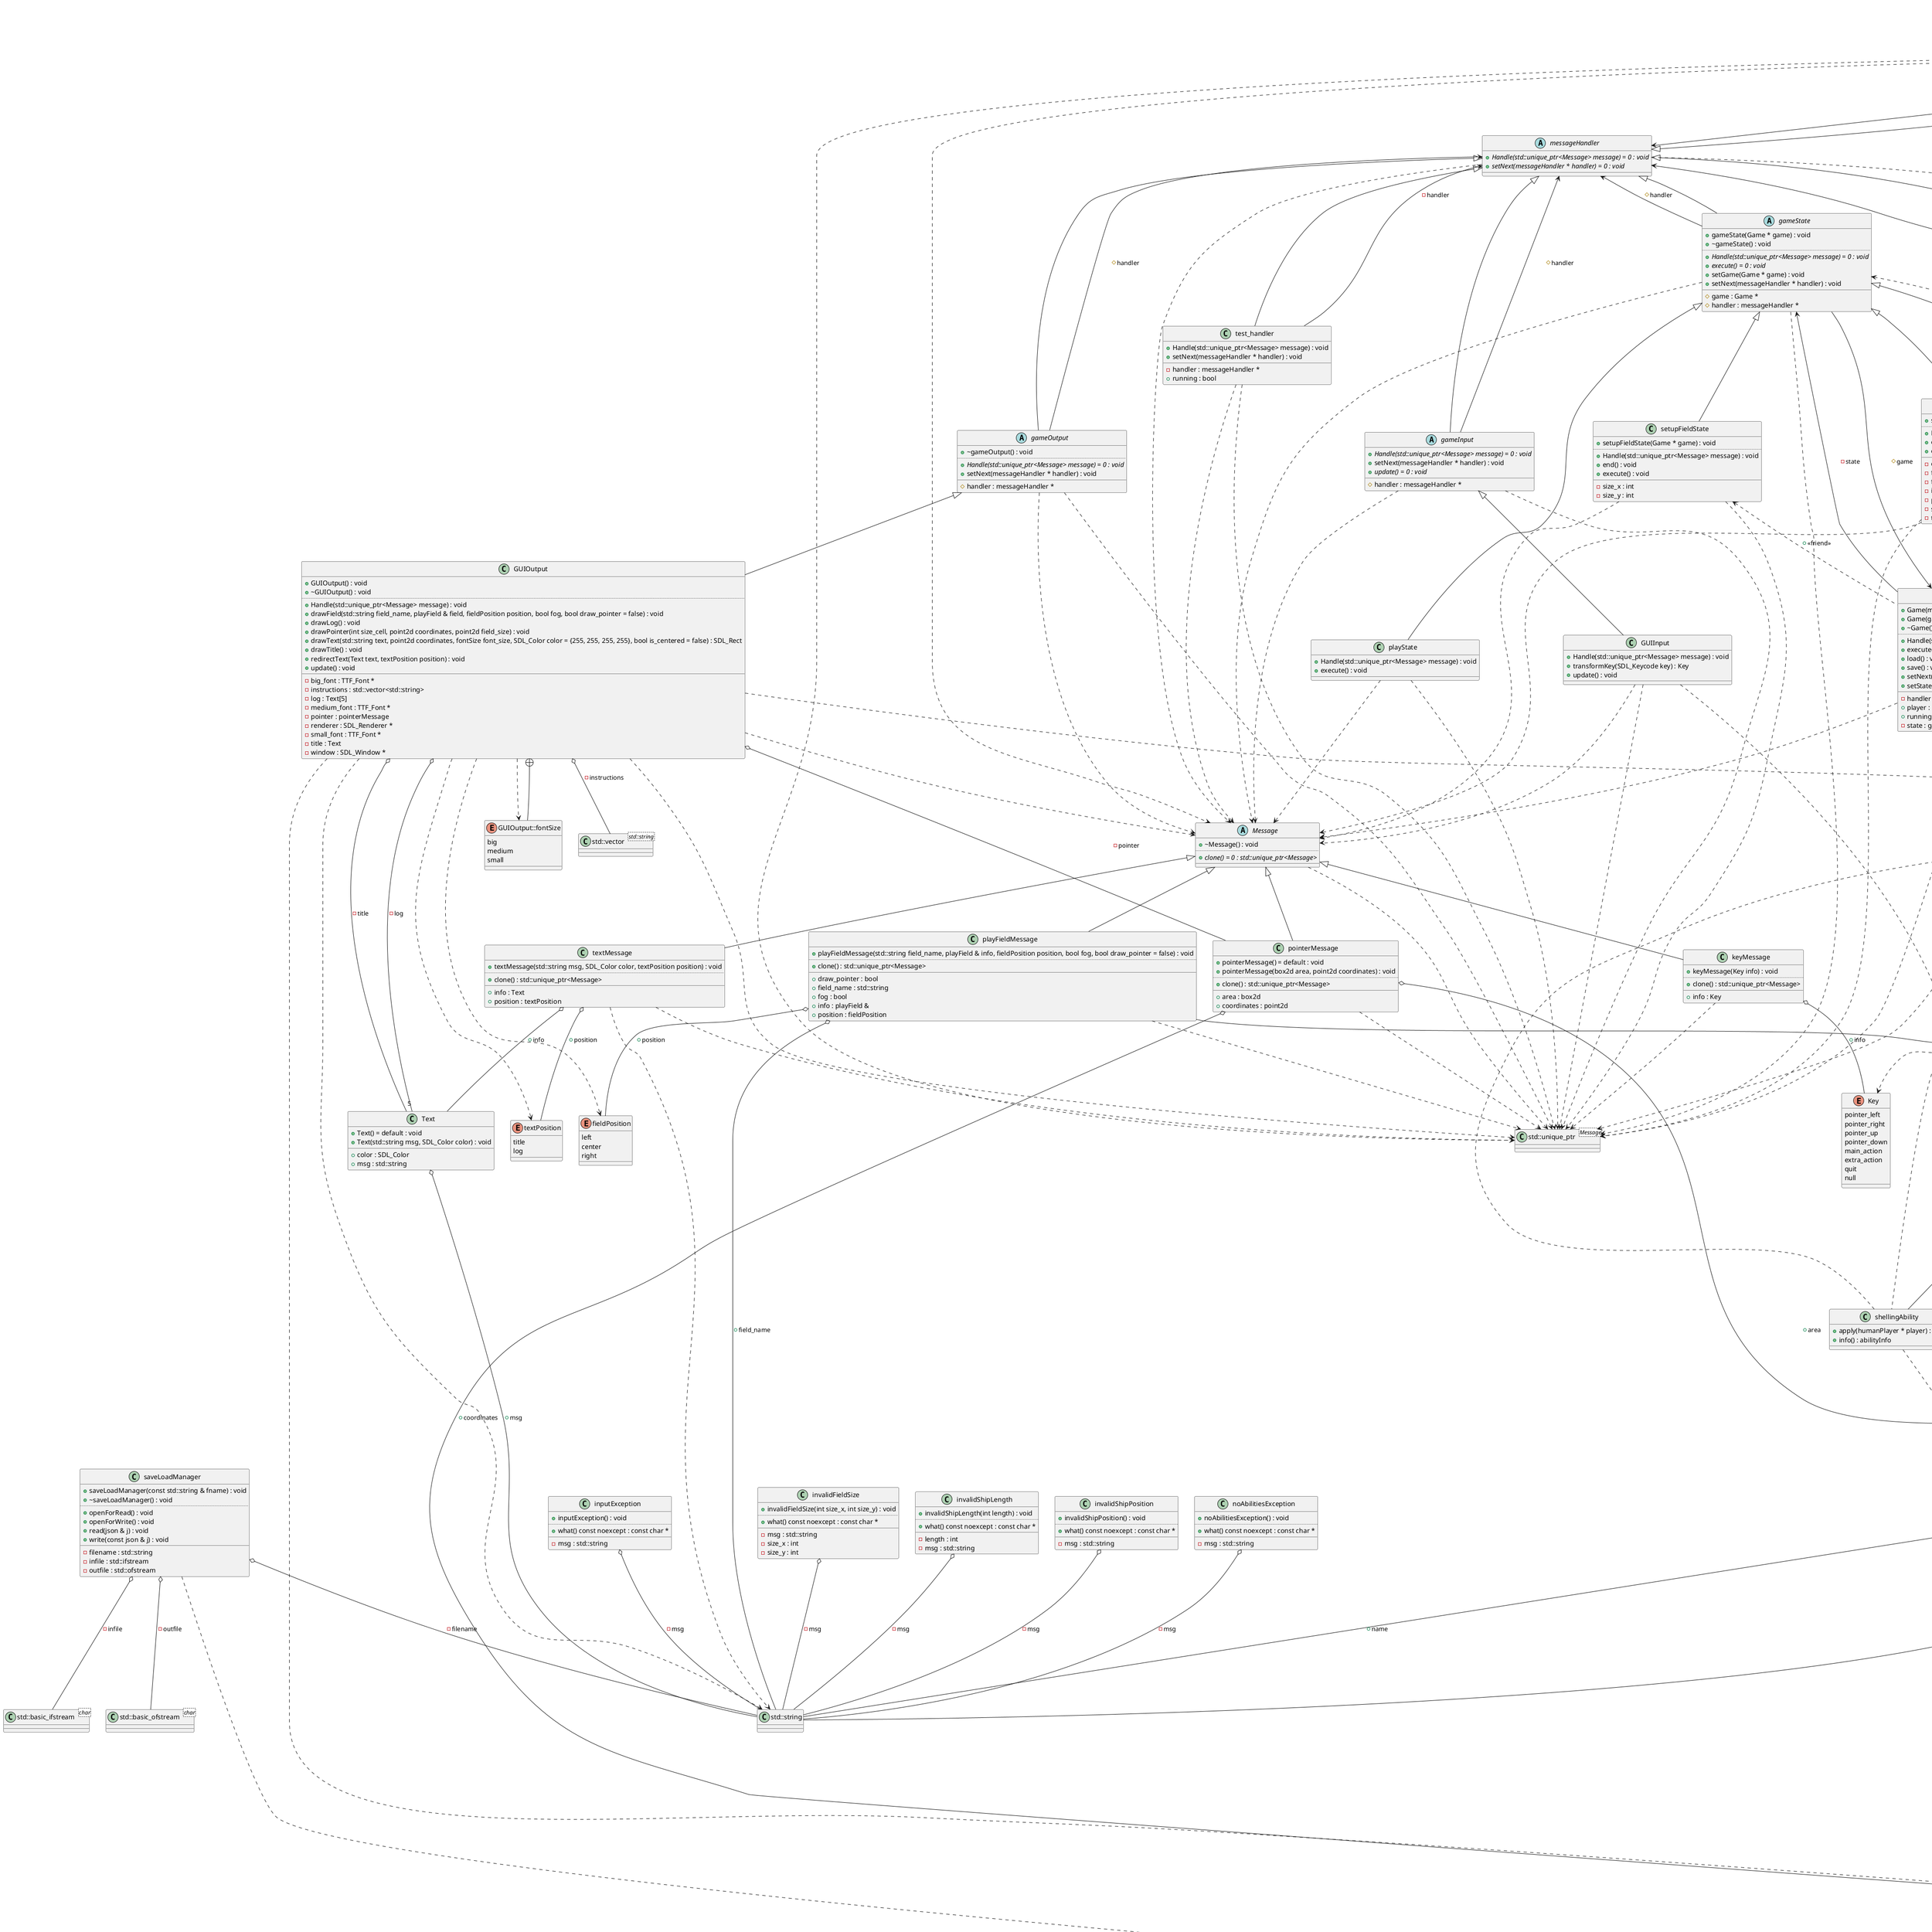 @startuml
class "std::pair<int,int>" as C_0006524010458157121833
class C_0006524010458157121833 {
__
}
class "std::string" as C_0001275076681856179721
class C_0001275076681856179721 {
__
}
class "std::shared_ptr<Ship::Segment>" as C_0011898429847568957638
class C_0011898429847568957638 {
__
}
class "std::vector<std::shared_ptr<Ship::Segment>>" as C_0005137471544809756671
class C_0005137471544809756671 {
__
}
class "std::shared_ptr<Ship>" as C_0011971345971339369468
class C_0011971345971339369468 {
__
}
class "std::vector<std::shared_ptr<Ship>>" as C_0011309305146689019070
class C_0011309305146689019070 {
__
}
class "std::vector<playField::Cell>" as C_0013708649365368278982
class C_0013708649365368278982 {
__
}
class "std::vector<std::vector<playField::Cell>>" as C_0015470587853006496964
class C_0015470587853006496964 {
__
}
class "std::unique_ptr<Message>" as C_0006641712298259338616
class C_0006641712298259338616 {
__
}
class "std::vector<std::string>" as C_0001347152004389415025
class C_0001347152004389415025 {
__
}
class "std::shared_ptr<IAbility>" as C_0017293865924678141607
class C_0017293865924678141607 {
__
}
class "std::queue<std::shared_ptr<IAbility>>" as C_0000927818017758117099
class C_0000927818017758117099 {
__
}
class "std::basic_ifstream<char>" as C_0013346845937494941633
class C_0013346845937494941633 {
__
}
class "std::basic_ofstream<char>" as C_0004276277466396066764
class C_0004276277466396066764 {
__
}
class "nlohmann::basic_json" as C_0008843406913308057517
class C_0008843406913308057517 {
__
}
class "point2d" as C_0008811565138490693412
class C_0008811565138490693412 {
+point2d() : void
+point2d(int x, int y) : void
+point2d(std::pair<int,int> coordinates) : void
+point2d(const point2d & point) : void
+point2d(const json & data) : void
..
+operator=(const point2d & point) : point2d &
+operator=(point2d && point) : point2d &
..
+operator*(int k) const : point2d
+operator+(point2d v) const : point2d
+operator+=(point2d v) : void
+operator-(point2d v) const : point2d
+operator-=(point2d v) : void
+operator/(int det) const : point2d
..
+toJson() : json
__
+x : int
+y : int
}
class "box2d" as C_0003276583972331131429
class C_0003276583972331131429 {
+box2d() : void
+box2d(point2d min_point, point2d max_point) : void
+box2d(const box2d & box) : void
+box2d(box2d && box) : void
+box2d(const json & data) : void
..
+operator=(const box2d & box) : box2d &
+operator=(box2d && box) : box2d &
..
+contains(point2d point) const : bool
+contains(box2d box) const : bool
+intersects(box2d box) const : bool
+toJson() : json
__
+max_point : point2d
+min_point : point2d
}
class "objectOutOfBounds" as C_0016288775769628282457
class C_0016288775769628282457 {
+objectOutOfBounds(point2d coordinates) : void
..
+what() const noexcept : const char *
__
-coordinates : point2d
-msg : std::string
}
class "invalidFieldSize" as C_0006266520075800295074
class C_0006266520075800295074 {
+invalidFieldSize(int size_x, int size_y) : void
..
+what() const noexcept : const char *
__
-msg : std::string
-size_x : int
-size_y : int
}
class "invalidShipLength" as C_0011842997067663358767
class C_0011842997067663358767 {
+invalidShipLength(int length) : void
..
+what() const noexcept : const char *
__
-length : int
-msg : std::string
}
class "invalidShipPosition" as C_0002711233589939379544
class C_0002711233589939379544 {
+invalidShipPosition() : void
..
+what() const noexcept : const char *
__
-msg : std::string
}
class "noAbilitiesException" as C_0011430010922026392300
class C_0011430010922026392300 {
+noAbilitiesException() : void
..
+what() const noexcept : const char *
__
-msg : std::string
}
class "inputException" as C_0014977310728180813786
class C_0014977310728180813786 {
+inputException() : void
..
+what() const noexcept : const char *
__
-msg : std::string
}
class "Ship" as C_0014529657433315016423
class C_0014529657433315016423 {
+Ship() = default : void
+Ship(int length, point2d coordinates, bool is_vertical) : void
+Ship(const Ship & ship) : void
+Ship(const json & data) : void
..
+operator=(const Ship & ship) : Ship &
+operator=(Ship && ship) : Ship &
..
+IsVertical() const : bool
+getArea() const : box2d
+getLen() const : int
+getSegments() : std::vector<std::shared_ptr<Segment>> &
+isDestroyed() : bool
+toJson() : json
__
-area : box2d
-is_vertical : bool
-length : int
-segments : std::vector<std::shared_ptr<Segment>>
}
class "Ship::Segment" as C_0000674658759292391449
class C_0000674658759292391449 {
+Attack() : void
+Segment() : void
+Segment(segmentState state) : void
__
+state : segmentState
}
enum "Ship::Segment::segmentState" as C_0002525743222311119146
enum C_0002525743222311119146 {
normal
damaged
destroyed
}
class "shipManager" as C_0009950070490733851683
class C_0009950070490733851683 {
+shipManager() = default : void
+shipManager(const shipManager & ship_manager) : void
+shipManager(const json & data) : void
..
+operator=(const shipManager & ship_manager) : shipManager &
..
+addShip(std::shared_ptr<Ship> ship) : void
+allShipsDestroyed() : bool
+checkDestroyedShips() : bool
+getLen() const : int
+shipIntersection(box2d ship_area) : bool
+toJson() : json
__
-destroyed_ships : int
-ships : std::vector<std::shared_ptr<Ship>>
}
class "playField" as C_0002718641478943956868
class C_0002718641478943956868 {
+playField() = default : void
+playField(int size_x, int size_y) : void
+playField(point2d size) : void
+playField(const json & data) : void
+playField(const playField & play_field) : void
+playField(playField && play_field) noexcept : void
..
+operator=(const playField & play_field) : playField &
+operator=(playField && play_field) noexcept : playField &
..
+Attack(point2d coordinates, bool sneak) : void
+getArea() const : box2d
+getCell(int x, int y) : Cell
+placeShip(std::shared_ptr<Ship> ship, shipManager & ship_manager) : void
+toJson() : json
__
-area : box2d
-field : std::vector<std::vector<Cell>>
}
class "playField::Cell" as C_0012382187627966550024
class C_0012382187627966550024 {
+Attack(bool change_state) : void
+Cell() : void
+toJsoin() : void
__
+segment : std::shared_ptr<Ship::Segment>
+state : cellState
}
enum "playField::Cell::cellState" as C_0001015552162007637433
enum C_0001015552162007637433 {
unknown
empty
ship
}
class "inputManager" as C_0005702333270269120294
class C_0005702333270269120294 {
__
}
abstract "Message" as C_0014824791405600746196
abstract C_0014824791405600746196 {
+~Message() : void
..
{abstract} +clone() = 0 : std::unique_ptr<Message>
__
}
abstract "messageHandler" as C_0002868671723931243272
abstract C_0002868671723931243272 {
{abstract} +Handle(std::unique_ptr<Message> message) = 0 : void
{abstract} +setNext(messageHandler * handler) = 0 : void
__
}
enum "Key" as C_0011885248113263802190
enum C_0011885248113263802190 {
pointer_left
pointer_right
pointer_up
pointer_down
main_action
extra_action
quit
null
}
class "keyMessage" as C_0005309857014136436063
class C_0005309857014136436063 {
+keyMessage(Key info) : void
..
+clone() : std::unique_ptr<Message>
__
+info : Key
}
abstract "gameInput" as C_0003780766583051510361
abstract C_0003780766583051510361 {
{abstract} +Handle(std::unique_ptr<Message> message) = 0 : void
+setNext(messageHandler * handler) : void
{abstract} +update() = 0 : void
__
#handler : messageHandler *
}
class "GUIInput" as C_0011262253915482236085
class C_0011262253915482236085 {
+Handle(std::unique_ptr<Message> message) : void
+transformKey(SDL_Keycode key) : Key
+update() : void
__
}
enum "textPosition" as C_0004645388997010390871
enum C_0004645388997010390871 {
title
log
}
class "Text" as C_0011442704384173918124
class C_0011442704384173918124 {
+Text() = default : void
+Text(std::string msg, SDL_Color color) : void
__
+color : SDL_Color
+msg : std::string
}
class "textMessage" as C_0009406025119082287104
class C_0009406025119082287104 {
+textMessage(std::string msg, SDL_Color color, textPosition position) : void
..
+clone() : std::unique_ptr<Message>
__
+info : Text
+position : textPosition
}
enum "fieldPosition" as C_0008485816680576605435
enum C_0008485816680576605435 {
left
center
right
}
class "playFieldMessage" as C_0014967218307194513248
class C_0014967218307194513248 {
+playFieldMessage(std::string field_name, playField & info, fieldPosition position, bool fog, bool draw_pointer = false) : void
..
+clone() : std::unique_ptr<Message>
__
+draw_pointer : bool
+field_name : std::string
+fog : bool
+info : playField &
+position : fieldPosition
}
class "pointerMessage" as C_0001120067731908979986
class C_0001120067731908979986 {
+pointerMessage() = default : void
+pointerMessage(box2d area, point2d coordinates) : void
..
+clone() : std::unique_ptr<Message>
__
+area : box2d
+coordinates : point2d
}
abstract "gameOutput" as C_0015823360445898720722
abstract C_0015823360445898720722 {
+~gameOutput() : void
..
{abstract} +Handle(std::unique_ptr<Message> message) = 0 : void
+setNext(messageHandler * handler) : void
__
#handler : messageHandler *
}
class "GUIOutput" as C_0017586470103200854466
class C_0017586470103200854466 {
+GUIOutput() : void
+~GUIOutput() : void
..
+Handle(std::unique_ptr<Message> message) : void
+drawField(std::string field_name, playField & field, fieldPosition position, bool fog, bool draw_pointer = false) : void
+drawLog() : void
+drawPointer(int size_cell, point2d coordinates, point2d field_size) : void
+drawText(std::string text, point2d coordinates, fontSize font_size, SDL_Color color = {255, 255, 255, 255}, bool is_centered = false) : SDL_Rect
+drawTitle() : void
+redirectText(Text text, textPosition position) : void
+update() : void
__
-big_font : TTF_Font *
-instructions : std::vector<std::string>
-log : Text[5]
-medium_font : TTF_Font *
-pointer : pointerMessage
-renderer : SDL_Renderer *
-small_font : TTF_Font *
-title : Text
-window : SDL_Window *
}
enum "GUIOutput::fontSize" as C_0009596385689761298005
enum C_0009596385689761298005 {
big
medium
small
}
class "Player" as C_0003605716991605700936
class C_0003605716991605700936 {
+Handle(std::unique_ptr<Message> message) : void
+setField(playField field) : void
+setNext(messageHandler * handler) : void
__
-handler : messageHandler *
+opponent_play_field : playField *
+opponent_ship_manager : shipManager *
+play_field : playField
+ship_manager : shipManager
}
class "abilityInfo" as C_0003757119543468862538
class C_0003757119543468862538 {
__
+name : std::string
+need_input : bool
}
abstract "IAbility" as C_0009994077994353547300
abstract C_0009994077994353547300 {
+~IAbility() : void
..
{abstract} +apply(humanPlayer * player) = 0 : void
{abstract} +info() = 0 : abilityInfo
__
}
class "scannerAbility" as C_0016468253632855503069
class C_0016468253632855503069 {
+apply(humanPlayer * player) : void
+info() : abilityInfo
__
}
class "doubleDamageAbility" as C_0005510779157418003060
class C_0005510779157418003060 {
+apply(humanPlayer * player) : void
+info() : abilityInfo
__
}
class "shellingAbility" as C_0016160228652830484330
class C_0016160228652830484330 {
+apply(humanPlayer * player) : void
+info() : abilityInfo
__
}
class "abilitiesManager" as C_0007274270597269336837
class C_0007274270597269336837 {
+abilitiesManager() : void
..
+createRandomAbility() : void
+getAbility() : std::shared_ptr<IAbility>
__
-abilities : std::queue<std::shared_ptr<IAbility>>
}
class "humanPlayer" as C_0009155539394473639796
class C_0009155539394473639796 {
+humanPlayer() : void
..
+Attack() : void
+getOpponent(Player * player) : void
+placeShip() : void
+useAbility() : std::shared_ptr<IAbility>
__
-abilities_manager : abilitiesManager
-double_damage : bool
+pointer : point2d
}
abstract "gameState" as C_0016367574639074044496
abstract C_0016367574639074044496 {
+gameState(Game * game) : void
+~gameState() : void
..
{abstract} +Handle(std::unique_ptr<Message> message) = 0 : void
{abstract} +execute() = 0 : void
+setGame(Game * game) : void
+setNext(messageHandler * handler) : void
__
#game : Game *
#handler : messageHandler *
}
class "setupFieldState" as C_0000578552989571253838
class C_0000578552989571253838 {
+setupFieldState(Game * game) : void
..
+Handle(std::unique_ptr<Message> message) : void
+end() : void
+execute() : void
__
-size_x : int
-size_y : int
}
class "saveLoadManager" as C_0006637612974887792978
class C_0006637612974887792978 {
+saveLoadManager(const std::string & fname) : void
+~saveLoadManager() : void
..
+openForRead() : void
+openForWrite() : void
+read(json & j) : void
+write(const json & j) : void
__
-filename : std::string
-infile : std::ifstream
-outfile : std::ofstream
}
class "Game" as C_0017470460303031448044
class C_0017470460303031448044 {
+Game(messageHandler * handler) : void
+Game(gameState * state, messageHandler * handler) : void
+~Game() : void
..
+Handle(std::unique_ptr<Message> message) : void
+execute() : void
+load() : void
+save() : void
+setNext(messageHandler * handler) : void
+setState(gameState * state) : void
__
-handler : messageHandler *
+player : humanPlayer
+running : bool
-state : gameState *
}
class "test_handler" as C_0005077127034656263938
class C_0005077127034656263938 {
+Handle(std::unique_ptr<Message> message) : void
+setNext(messageHandler * handler) : void
__
-handler : messageHandler *
+running : bool
}
class "botPlayer" as C_0007035786943398805312
class C_0007035786943398805312 {
-Attack() : void
__
}
class "setupShipState" as C_0007711833425777125767
class C_0007711833425777125767 {
+setupShipState(Game * game) : void
..
+Handle(std::unique_ptr<Message> message) : void
+end() : void
+execute() : void
__
-double_decks : int
-field : playField &
-four_decks : int
-is_vertical : bool
-pointer : point2d &
-single_decks : int
-three_decks : int
}
class "playState" as C_0006481857000056373223
class C_0006481857000056373223 {
+Handle(std::unique_ptr<Message> message) : void
+execute() : void
__
}
class "abilityState" as C_0007777111560968709730
class C_0007777111560968709730 {
__
}
C_0008811565138490693412 ..> C_0006524010458157121833
C_0008811565138490693412 ..> C_0008843406913308057517
C_0003276583972331131429 ..> C_0008843406913308057517
C_0003276583972331131429 o-- C_0008811565138490693412 : +min_point
C_0003276583972331131429 o-- C_0008811565138490693412 : +max_point
C_0016288775769628282457 o-- C_0008811565138490693412 : -coordinates
C_0016288775769628282457 o-- C_0001275076681856179721 : -msg
C_0006266520075800295074 o-- C_0001275076681856179721 : -msg
C_0011842997067663358767 o-- C_0001275076681856179721 : -msg
C_0002711233589939379544 o-- C_0001275076681856179721 : -msg
C_0011430010922026392300 o-- C_0001275076681856179721 : -msg
C_0014977310728180813786 o-- C_0001275076681856179721 : -msg
C_0014529657433315016423 ..> C_0008811565138490693412
C_0014529657433315016423 ..> C_0008843406913308057517
C_0014529657433315016423 ..> C_0000674658759292391449
C_0014529657433315016423 o-- C_0005137471544809756671 : -segments
C_0014529657433315016423 o-- C_0003276583972331131429 : -area
C_0014529657433315016423 <.. C_0005702333270269120294 : +<<friend>>
C_0000674658759292391449 --+ C_0014529657433315016423
C_0000674658759292391449 o-- C_0002525743222311119146 : +state
C_0002525743222311119146 --+ C_0000674658759292391449
C_0009950070490733851683 ..> C_0008843406913308057517
C_0009950070490733851683 ..> C_0003276583972331131429
C_0009950070490733851683 ..> C_0011971345971339369468
C_0009950070490733851683 ..> C_0014529657433315016423
C_0009950070490733851683 o-- C_0011309305146689019070 : -ships
C_0002718641478943956868 ..> C_0008811565138490693412
C_0002718641478943956868 ..> C_0008843406913308057517
C_0002718641478943956868 ..> C_0011971345971339369468
C_0002718641478943956868 ..> C_0014529657433315016423
C_0002718641478943956868 ..> C_0009950070490733851683
C_0002718641478943956868 ..> C_0012382187627966550024
C_0002718641478943956868 o-- C_0003276583972331131429 : -area
C_0002718641478943956868 o-- C_0015470587853006496964 : -field
C_0012382187627966550024 --+ C_0002718641478943956868
C_0012382187627966550024 --> C_0011898429847568957638 : +segment
C_0012382187627966550024 --> C_0000674658759292391449 : +segment
C_0012382187627966550024 o-- C_0001015552162007637433 : +state
C_0001015552162007637433 --+ C_0012382187627966550024
C_0014824791405600746196 ..> C_0006641712298259338616
C_0002868671723931243272 ..> C_0006641712298259338616
C_0002868671723931243272 ..> C_0014824791405600746196
C_0005309857014136436063 ..> C_0006641712298259338616
C_0005309857014136436063 o-- C_0011885248113263802190 : +info
C_0014824791405600746196 <|-- C_0005309857014136436063

C_0003780766583051510361 ..> C_0006641712298259338616
C_0003780766583051510361 ..> C_0014824791405600746196
C_0003780766583051510361 --> C_0002868671723931243272 : #handler
C_0002868671723931243272 <|-- C_0003780766583051510361

C_0011262253915482236085 ..> C_0011885248113263802190
C_0011262253915482236085 ..> C_0006641712298259338616
C_0011262253915482236085 ..> C_0014824791405600746196
C_0003780766583051510361 <|-- C_0011262253915482236085

C_0011442704384173918124 o-- C_0001275076681856179721 : +msg
C_0009406025119082287104 ..> C_0001275076681856179721
C_0009406025119082287104 ..> C_0006641712298259338616
C_0009406025119082287104 o-- C_0011442704384173918124 : +info
C_0009406025119082287104 o-- C_0004645388997010390871 : +position
C_0014824791405600746196 <|-- C_0009406025119082287104

C_0014967218307194513248 ..> C_0006641712298259338616
C_0014967218307194513248 o-- C_0001275076681856179721 : +field_name
C_0014967218307194513248 --> C_0002718641478943956868 : +info
C_0014967218307194513248 o-- C_0008485816680576605435 : +position
C_0014824791405600746196 <|-- C_0014967218307194513248

C_0001120067731908979986 ..> C_0006641712298259338616
C_0001120067731908979986 o-- C_0003276583972331131429 : +area
C_0001120067731908979986 o-- C_0008811565138490693412 : +coordinates
C_0014824791405600746196 <|-- C_0001120067731908979986

C_0015823360445898720722 ..> C_0006641712298259338616
C_0015823360445898720722 ..> C_0014824791405600746196
C_0015823360445898720722 --> C_0002868671723931243272 : #handler
C_0002868671723931243272 <|-- C_0015823360445898720722

C_0017586470103200854466 ..> C_0001275076681856179721
C_0017586470103200854466 ..> C_0002718641478943956868
C_0017586470103200854466 ..> C_0008485816680576605435
C_0017586470103200854466 ..> C_0008811565138490693412
C_0017586470103200854466 ..> C_0009596385689761298005
C_0017586470103200854466 ..> C_0004645388997010390871
C_0017586470103200854466 ..> C_0006641712298259338616
C_0017586470103200854466 ..> C_0014824791405600746196
C_0017586470103200854466 o-- C_0011442704384173918124 : -title
C_0017586470103200854466 o-- C_0001347152004389415025 : -instructions
C_0017586470103200854466 o-- "5" C_0011442704384173918124 : -log
C_0017586470103200854466 o-- C_0001120067731908979986 : -pointer
C_0015823360445898720722 <|-- C_0017586470103200854466

C_0009596385689761298005 --+ C_0017586470103200854466
C_0003605716991605700936 ..> C_0006641712298259338616
C_0003605716991605700936 ..> C_0014824791405600746196
C_0003605716991605700936 --> C_0002868671723931243272 : -handler
C_0003605716991605700936 --> C_0002718641478943956868 : +opponent_play_field
C_0003605716991605700936 --> C_0009950070490733851683 : +opponent_ship_manager
C_0003605716991605700936 o-- C_0002718641478943956868 : +play_field
C_0003605716991605700936 o-- C_0009950070490733851683 : +ship_manager
C_0002868671723931243272 <|-- C_0003605716991605700936

C_0003757119543468862538 o-- C_0001275076681856179721 : +name
C_0009994077994353547300 ..> C_0003757119543468862538
C_0009994077994353547300 ..> C_0009155539394473639796
C_0016468253632855503069 ..> C_0003757119543468862538
C_0016468253632855503069 ..> C_0009155539394473639796
C_0009994077994353547300 <|-- C_0016468253632855503069

C_0005510779157418003060 ..> C_0003757119543468862538
C_0005510779157418003060 ..> C_0009155539394473639796
C_0009994077994353547300 <|-- C_0005510779157418003060

C_0016160228652830484330 ..> C_0003757119543468862538
C_0016160228652830484330 ..> C_0009155539394473639796
C_0009994077994353547300 <|-- C_0016160228652830484330

C_0007274270597269336837 ..> C_0017293865924678141607
C_0007274270597269336837 ..> C_0009994077994353547300
C_0007274270597269336837 o-- C_0000927818017758117099 : -abilities
C_0009155539394473639796 ..> C_0017293865924678141607
C_0009155539394473639796 ..> C_0009994077994353547300
C_0009155539394473639796 o-- C_0007274270597269336837 : -abilities_manager
C_0009155539394473639796 o-- C_0008811565138490693412 : +pointer
C_0009155539394473639796 <.. C_0016160228652830484330 : +<<friend>>
C_0009155539394473639796 <.. C_0016468253632855503069 : +<<friend>>
C_0009155539394473639796 <.. C_0005510779157418003060 : +<<friend>>
C_0003605716991605700936 <|-- C_0009155539394473639796

C_0016367574639074044496 ..> C_0006641712298259338616
C_0016367574639074044496 ..> C_0014824791405600746196
C_0016367574639074044496 --> C_0002868671723931243272 : #handler
C_0016367574639074044496 --> C_0017470460303031448044 : #game
C_0016367574639074044496 <.. C_0017470460303031448044 : +<<friend>>
C_0002868671723931243272 <|-- C_0016367574639074044496

C_0000578552989571253838 ..> C_0006641712298259338616
C_0000578552989571253838 ..> C_0014824791405600746196
C_0000578552989571253838 <.. C_0017470460303031448044 : +<<friend>>
C_0016367574639074044496 <|-- C_0000578552989571253838

C_0006637612974887792978 ..> C_0008843406913308057517
C_0006637612974887792978 o-- C_0001275076681856179721 : -filename
C_0006637612974887792978 o-- C_0013346845937494941633 : -infile
C_0006637612974887792978 o-- C_0004276277466396066764 : -outfile
C_0017470460303031448044 ..> C_0006641712298259338616
C_0017470460303031448044 ..> C_0014824791405600746196
C_0017470460303031448044 --> C_0016367574639074044496 : -state
C_0017470460303031448044 --> C_0002868671723931243272 : -handler
C_0017470460303031448044 o-- C_0009155539394473639796 : +player
C_0002868671723931243272 <|-- C_0017470460303031448044

C_0005077127034656263938 ..> C_0006641712298259338616
C_0005077127034656263938 ..> C_0014824791405600746196
C_0005077127034656263938 --> C_0002868671723931243272 : -handler
C_0002868671723931243272 <|-- C_0005077127034656263938

C_0003605716991605700936 <|-- C_0007035786943398805312

C_0007711833425777125767 ..> C_0006641712298259338616
C_0007711833425777125767 ..> C_0014824791405600746196
C_0007711833425777125767 --> C_0002718641478943956868 : -field
C_0007711833425777125767 --> C_0008811565138490693412 : -pointer
C_0007711833425777125767 <.. C_0017470460303031448044 : +<<friend>>
C_0016367574639074044496 <|-- C_0007711833425777125767

C_0006481857000056373223 ..> C_0006641712298259338616
C_0006481857000056373223 ..> C_0014824791405600746196
C_0016367574639074044496 <|-- C_0006481857000056373223

C_0016367574639074044496 <|-- C_0007777111560968709730


'Generated with clang-uml, version 0.5.5
'LLVM version Ubuntu clang version 18.1.3 (1ubuntu1)
@enduml
